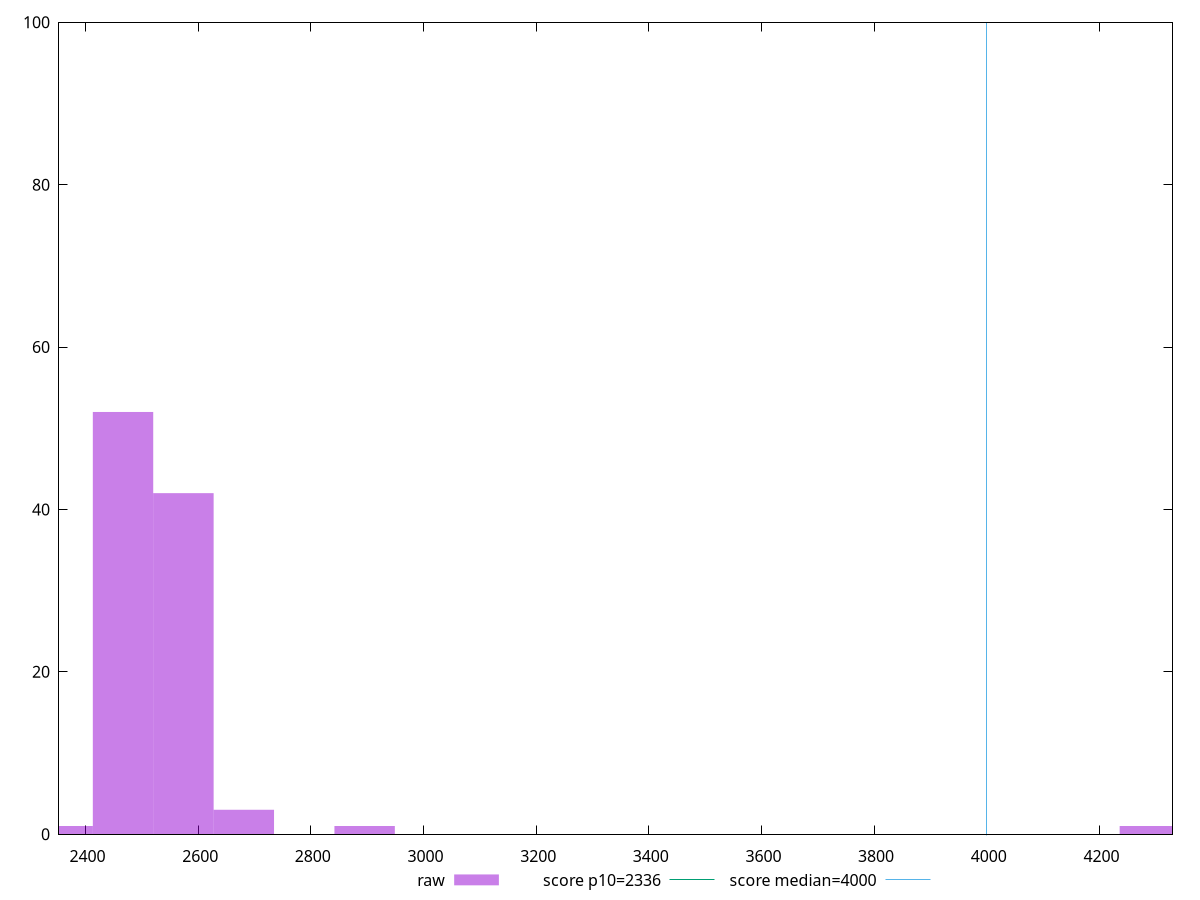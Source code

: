 reset

$raw <<EOF
4289.584190283346 1
2573.7505141700076 42
2466.510909412924 52
2680.9901189270913 3
2895.4693284412588 1
2359.2713046558406 1
EOF

set key outside below
set boxwidth 107.23960475708365
set xrange [2352.8495000000003:4329.7725]
set yrange [0:100]
set trange [0:100]
set style fill transparent solid 0.5 noborder

set parametric
set terminal svg size 640, 490 enhanced background rgb 'white'
set output "report_00025_2021-02-22T21:38:55.199Z/first-contentful-paint/samples/pages+cached/raw/histogram.svg"

plot $raw title "raw" with boxes, \
     2336,t title "score p10=2336", \
     4000,t title "score median=4000"

reset
